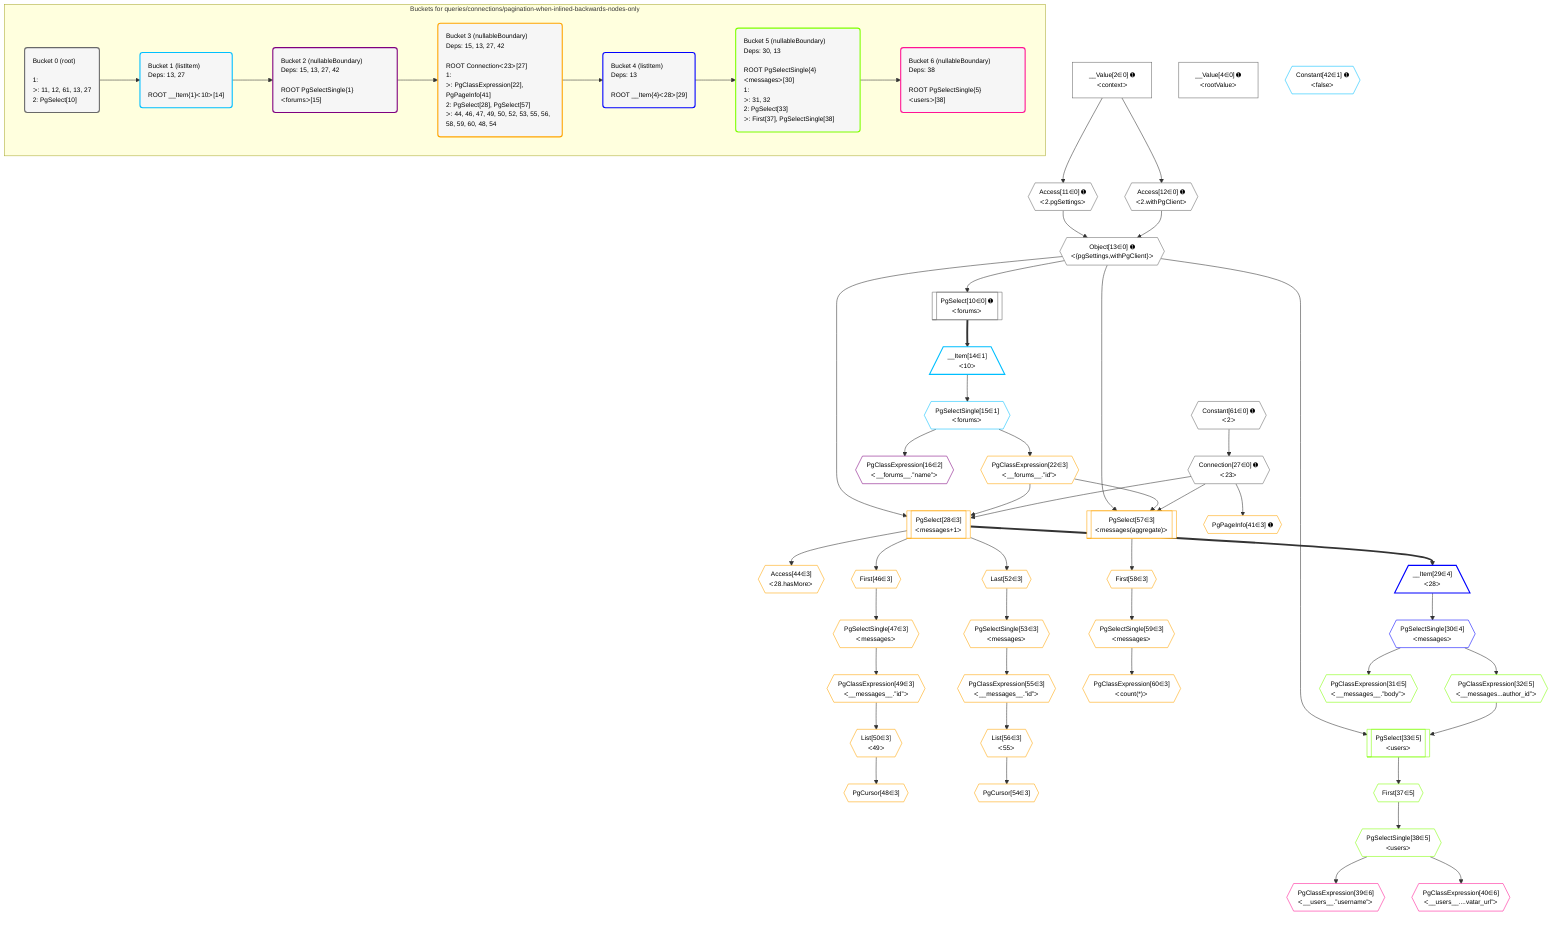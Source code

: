 %%{init: {'themeVariables': { 'fontSize': '12px'}}}%%
graph TD
    classDef path fill:#eee,stroke:#000,color:#000
    classDef plan fill:#fff,stroke-width:1px,color:#000
    classDef itemplan fill:#fff,stroke-width:2px,color:#000
    classDef unbatchedplan fill:#dff,stroke-width:1px,color:#000
    classDef sideeffectplan fill:#fcc,stroke-width:2px,color:#000
    classDef bucket fill:#f6f6f6,color:#000,stroke-width:2px,text-align:left


    %% plan dependencies
    Object13{{"Object[13∈0] ➊<br />ᐸ{pgSettings,withPgClient}ᐳ"}}:::plan
    Access11{{"Access[11∈0] ➊<br />ᐸ2.pgSettingsᐳ"}}:::plan
    Access12{{"Access[12∈0] ➊<br />ᐸ2.withPgClientᐳ"}}:::plan
    Access11 & Access12 --> Object13
    PgSelect10[["PgSelect[10∈0] ➊<br />ᐸforumsᐳ"]]:::plan
    Object13 --> PgSelect10
    __Value2["__Value[2∈0] ➊<br />ᐸcontextᐳ"]:::plan
    __Value2 --> Access11
    __Value2 --> Access12
    Connection27{{"Connection[27∈0] ➊<br />ᐸ23ᐳ"}}:::plan
    Constant61{{"Constant[61∈0] ➊<br />ᐸ2ᐳ"}}:::plan
    Constant61 --> Connection27
    __Value4["__Value[4∈0] ➊<br />ᐸrootValueᐳ"]:::plan
    __Item14[/"__Item[14∈1]<br />ᐸ10ᐳ"\]:::itemplan
    PgSelect10 ==> __Item14
    PgSelectSingle15{{"PgSelectSingle[15∈1]<br />ᐸforumsᐳ"}}:::plan
    __Item14 --> PgSelectSingle15
    Constant42{{"Constant[42∈1] ➊<br />ᐸfalseᐳ"}}:::plan
    PgClassExpression16{{"PgClassExpression[16∈2]<br />ᐸ__forums__.”name”ᐳ"}}:::plan
    PgSelectSingle15 --> PgClassExpression16
    PgSelect28[["PgSelect[28∈3]<br />ᐸmessages+1ᐳ"]]:::plan
    PgClassExpression22{{"PgClassExpression[22∈3]<br />ᐸ__forums__.”id”ᐳ"}}:::plan
    Object13 & PgClassExpression22 & Connection27 --> PgSelect28
    PgSelect57[["PgSelect[57∈3]<br />ᐸmessages(aggregate)ᐳ"]]:::plan
    Object13 & PgClassExpression22 & Connection27 --> PgSelect57
    PgSelectSingle15 --> PgClassExpression22
    PgPageInfo41{{"PgPageInfo[41∈3] ➊"}}:::plan
    Connection27 --> PgPageInfo41
    Access44{{"Access[44∈3]<br />ᐸ28.hasMoreᐳ"}}:::plan
    PgSelect28 --> Access44
    First46{{"First[46∈3]"}}:::plan
    PgSelect28 --> First46
    PgSelectSingle47{{"PgSelectSingle[47∈3]<br />ᐸmessagesᐳ"}}:::plan
    First46 --> PgSelectSingle47
    PgCursor48{{"PgCursor[48∈3]"}}:::plan
    List50{{"List[50∈3]<br />ᐸ49ᐳ"}}:::plan
    List50 --> PgCursor48
    PgClassExpression49{{"PgClassExpression[49∈3]<br />ᐸ__messages__.”id”ᐳ"}}:::plan
    PgSelectSingle47 --> PgClassExpression49
    PgClassExpression49 --> List50
    Last52{{"Last[52∈3]"}}:::plan
    PgSelect28 --> Last52
    PgSelectSingle53{{"PgSelectSingle[53∈3]<br />ᐸmessagesᐳ"}}:::plan
    Last52 --> PgSelectSingle53
    PgCursor54{{"PgCursor[54∈3]"}}:::plan
    List56{{"List[56∈3]<br />ᐸ55ᐳ"}}:::plan
    List56 --> PgCursor54
    PgClassExpression55{{"PgClassExpression[55∈3]<br />ᐸ__messages__.”id”ᐳ"}}:::plan
    PgSelectSingle53 --> PgClassExpression55
    PgClassExpression55 --> List56
    First58{{"First[58∈3]"}}:::plan
    PgSelect57 --> First58
    PgSelectSingle59{{"PgSelectSingle[59∈3]<br />ᐸmessagesᐳ"}}:::plan
    First58 --> PgSelectSingle59
    PgClassExpression60{{"PgClassExpression[60∈3]<br />ᐸcount(*)ᐳ"}}:::plan
    PgSelectSingle59 --> PgClassExpression60
    __Item29[/"__Item[29∈4]<br />ᐸ28ᐳ"\]:::itemplan
    PgSelect28 ==> __Item29
    PgSelectSingle30{{"PgSelectSingle[30∈4]<br />ᐸmessagesᐳ"}}:::plan
    __Item29 --> PgSelectSingle30
    PgSelect33[["PgSelect[33∈5]<br />ᐸusersᐳ"]]:::plan
    PgClassExpression32{{"PgClassExpression[32∈5]<br />ᐸ__messages...author_id”ᐳ"}}:::plan
    Object13 & PgClassExpression32 --> PgSelect33
    PgClassExpression31{{"PgClassExpression[31∈5]<br />ᐸ__messages__.”body”ᐳ"}}:::plan
    PgSelectSingle30 --> PgClassExpression31
    PgSelectSingle30 --> PgClassExpression32
    First37{{"First[37∈5]"}}:::plan
    PgSelect33 --> First37
    PgSelectSingle38{{"PgSelectSingle[38∈5]<br />ᐸusersᐳ"}}:::plan
    First37 --> PgSelectSingle38
    PgClassExpression39{{"PgClassExpression[39∈6]<br />ᐸ__users__.”username”ᐳ"}}:::plan
    PgSelectSingle38 --> PgClassExpression39
    PgClassExpression40{{"PgClassExpression[40∈6]<br />ᐸ__users__....vatar_url”ᐳ"}}:::plan
    PgSelectSingle38 --> PgClassExpression40

    %% define steps

    subgraph "Buckets for queries/connections/pagination-when-inlined-backwards-nodes-only"
    Bucket0("Bucket 0 (root)<br /><br />1: <br />ᐳ: 11, 12, 61, 13, 27<br />2: PgSelect[10]"):::bucket
    classDef bucket0 stroke:#696969
    class Bucket0,__Value2,__Value4,PgSelect10,Access11,Access12,Object13,Connection27,Constant61 bucket0
    Bucket1("Bucket 1 (listItem)<br />Deps: 13, 27<br /><br />ROOT __Item{1}ᐸ10ᐳ[14]"):::bucket
    classDef bucket1 stroke:#00bfff
    class Bucket1,__Item14,PgSelectSingle15,Constant42 bucket1
    Bucket2("Bucket 2 (nullableBoundary)<br />Deps: 15, 13, 27, 42<br /><br />ROOT PgSelectSingle{1}ᐸforumsᐳ[15]"):::bucket
    classDef bucket2 stroke:#7f007f
    class Bucket2,PgClassExpression16 bucket2
    Bucket3("Bucket 3 (nullableBoundary)<br />Deps: 15, 13, 27, 42<br /><br />ROOT Connectionᐸ23ᐳ[27]<br />1: <br />ᐳ: PgClassExpression[22], PgPageInfo[41]<br />2: PgSelect[28], PgSelect[57]<br />ᐳ: 44, 46, 47, 49, 50, 52, 53, 55, 56, 58, 59, 60, 48, 54"):::bucket
    classDef bucket3 stroke:#ffa500
    class Bucket3,PgClassExpression22,PgSelect28,PgPageInfo41,Access44,First46,PgSelectSingle47,PgCursor48,PgClassExpression49,List50,Last52,PgSelectSingle53,PgCursor54,PgClassExpression55,List56,PgSelect57,First58,PgSelectSingle59,PgClassExpression60 bucket3
    Bucket4("Bucket 4 (listItem)<br />Deps: 13<br /><br />ROOT __Item{4}ᐸ28ᐳ[29]"):::bucket
    classDef bucket4 stroke:#0000ff
    class Bucket4,__Item29,PgSelectSingle30 bucket4
    Bucket5("Bucket 5 (nullableBoundary)<br />Deps: 30, 13<br /><br />ROOT PgSelectSingle{4}ᐸmessagesᐳ[30]<br />1: <br />ᐳ: 31, 32<br />2: PgSelect[33]<br />ᐳ: First[37], PgSelectSingle[38]"):::bucket
    classDef bucket5 stroke:#7fff00
    class Bucket5,PgClassExpression31,PgClassExpression32,PgSelect33,First37,PgSelectSingle38 bucket5
    Bucket6("Bucket 6 (nullableBoundary)<br />Deps: 38<br /><br />ROOT PgSelectSingle{5}ᐸusersᐳ[38]"):::bucket
    classDef bucket6 stroke:#ff1493
    class Bucket6,PgClassExpression39,PgClassExpression40 bucket6
    Bucket0 --> Bucket1
    Bucket1 --> Bucket2
    Bucket2 --> Bucket3
    Bucket3 --> Bucket4
    Bucket4 --> Bucket5
    Bucket5 --> Bucket6
    end